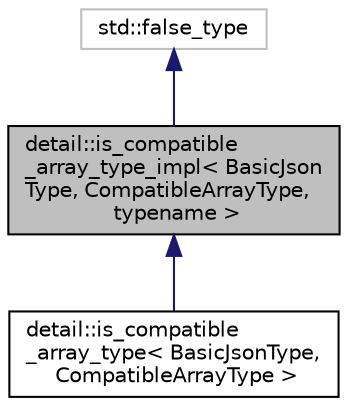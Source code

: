 digraph "detail::is_compatible_array_type_impl&lt; BasicJsonType, CompatibleArrayType, typename &gt;"
{
 // LATEX_PDF_SIZE
  edge [fontname="Helvetica",fontsize="10",labelfontname="Helvetica",labelfontsize="10"];
  node [fontname="Helvetica",fontsize="10",shape=record];
  Node1 [label="detail::is_compatible\l_array_type_impl\< BasicJson\lType, CompatibleArrayType,\l typename \>",height=0.2,width=0.4,color="black", fillcolor="grey75", style="filled", fontcolor="black",tooltip=" "];
  Node2 -> Node1 [dir="back",color="midnightblue",fontsize="10",style="solid",fontname="Helvetica"];
  Node2 [label="std::false_type",height=0.2,width=0.4,color="grey75", fillcolor="white", style="filled",tooltip=" "];
  Node1 -> Node3 [dir="back",color="midnightblue",fontsize="10",style="solid",fontname="Helvetica"];
  Node3 [label="detail::is_compatible\l_array_type\< BasicJsonType,\l CompatibleArrayType \>",height=0.2,width=0.4,color="black", fillcolor="white", style="filled",URL="$structdetail_1_1is__compatible__array__type.html",tooltip=" "];
}
